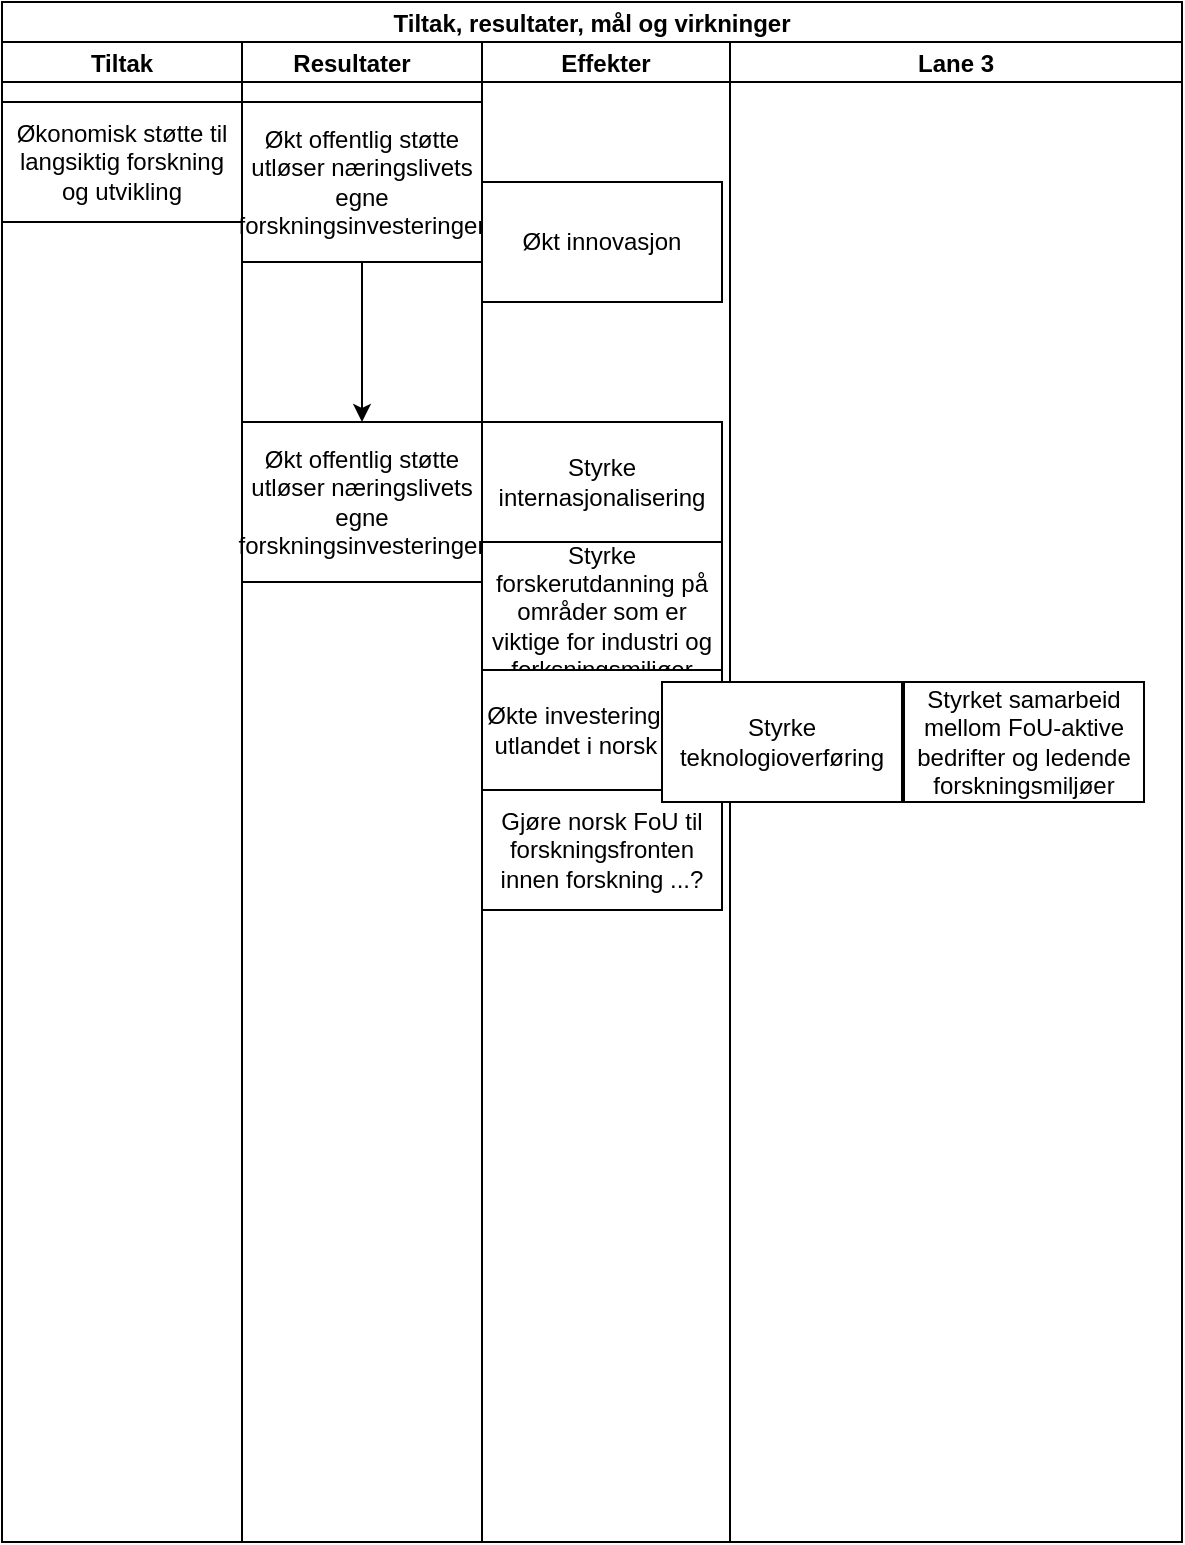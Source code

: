 <mxfile version="16.3.0" type="github">
  <diagram id="gUhN11qYkWxtTLKya9Cd" name="Page-1">
    <mxGraphModel dx="2062" dy="1065" grid="1" gridSize="10" guides="1" tooltips="1" connect="1" arrows="1" fold="1" page="1" pageScale="1" pageWidth="827" pageHeight="1169" math="0" shadow="0">
      <root>
        <mxCell id="0" />
        <mxCell id="1" parent="0" />
        <mxCell id="otaZ61-eJIEUoGd5LH7k-2" value="Tiltak, resultater, mål og virkninger" style="swimlane;childLayout=stackLayout;resizeParent=1;resizeParentMax=0;startSize=20;" parent="1" vertex="1">
          <mxGeometry x="20" y="110" width="590" height="770" as="geometry" />
        </mxCell>
        <mxCell id="otaZ61-eJIEUoGd5LH7k-3" value="Tiltak" style="swimlane;startSize=20;" parent="otaZ61-eJIEUoGd5LH7k-2" vertex="1">
          <mxGeometry y="20" width="120" height="750" as="geometry">
            <mxRectangle y="20" width="30" height="460" as="alternateBounds" />
          </mxGeometry>
        </mxCell>
        <mxCell id="9w3HFqVNliFKd6ctjNXA-2" value="Økonomisk støtte til langsiktig forskning og utvikling" style="whiteSpace=wrap;html=1;" vertex="1" parent="otaZ61-eJIEUoGd5LH7k-3">
          <mxGeometry y="30" width="120" height="60" as="geometry" />
        </mxCell>
        <mxCell id="9w3HFqVNliFKd6ctjNXA-1" value="Resultater   " style="swimlane;startSize=20;" vertex="1" parent="otaZ61-eJIEUoGd5LH7k-2">
          <mxGeometry x="120" y="20" width="120" height="750" as="geometry">
            <mxRectangle y="20" width="30" height="460" as="alternateBounds" />
          </mxGeometry>
        </mxCell>
        <mxCell id="9w3HFqVNliFKd6ctjNXA-8" value="" style="edgeStyle=orthogonalEdgeStyle;rounded=0;orthogonalLoop=1;jettySize=auto;html=1;" edge="1" parent="9w3HFqVNliFKd6ctjNXA-1" source="9w3HFqVNliFKd6ctjNXA-6" target="9w3HFqVNliFKd6ctjNXA-7">
          <mxGeometry relative="1" as="geometry" />
        </mxCell>
        <mxCell id="9w3HFqVNliFKd6ctjNXA-6" value="Økt offentlig støtte utløser næringslivets egne forskningsinvesteringer" style="whiteSpace=wrap;html=1;" vertex="1" parent="9w3HFqVNliFKd6ctjNXA-1">
          <mxGeometry y="30" width="120" height="80" as="geometry" />
        </mxCell>
        <mxCell id="9w3HFqVNliFKd6ctjNXA-7" value="Økt offentlig støtte utløser næringslivets egne forskningsinvesteringer" style="whiteSpace=wrap;html=1;" vertex="1" parent="9w3HFqVNliFKd6ctjNXA-1">
          <mxGeometry y="190" width="120" height="80" as="geometry" />
        </mxCell>
        <mxCell id="otaZ61-eJIEUoGd5LH7k-4" value="Effekter" style="swimlane;startSize=20;" parent="otaZ61-eJIEUoGd5LH7k-2" vertex="1">
          <mxGeometry x="240" y="20" width="124" height="750" as="geometry">
            <mxRectangle x="120" y="20" width="30" height="460" as="alternateBounds" />
          </mxGeometry>
        </mxCell>
        <mxCell id="otaZ61-eJIEUoGd5LH7k-9" value="Styrke internasjonalisering" style="whiteSpace=wrap;html=1;" parent="otaZ61-eJIEUoGd5LH7k-4" vertex="1">
          <mxGeometry y="190" width="120" height="60" as="geometry" />
        </mxCell>
        <mxCell id="otaZ61-eJIEUoGd5LH7k-10" value="Styrke forskerutdanning på områder som er viktige for industri og forksningsmiljøer" style="whiteSpace=wrap;html=1;" parent="otaZ61-eJIEUoGd5LH7k-4" vertex="1">
          <mxGeometry y="250" width="120" height="70" as="geometry" />
        </mxCell>
        <mxCell id="otaZ61-eJIEUoGd5LH7k-11" value="Økt innovasjon" style="whiteSpace=wrap;html=1;" parent="otaZ61-eJIEUoGd5LH7k-4" vertex="1">
          <mxGeometry y="70" width="120" height="60" as="geometry" />
        </mxCell>
        <mxCell id="9w3HFqVNliFKd6ctjNXA-3" value="Økte investeringer fra utlandet i norsk FoU" style="whiteSpace=wrap;html=1;" vertex="1" parent="otaZ61-eJIEUoGd5LH7k-4">
          <mxGeometry y="314" width="120" height="60" as="geometry" />
        </mxCell>
        <mxCell id="9w3HFqVNliFKd6ctjNXA-5" value="Gjøre norsk FoU til forskningsfronten innen forskning ...?" style="whiteSpace=wrap;html=1;" vertex="1" parent="otaZ61-eJIEUoGd5LH7k-4">
          <mxGeometry y="374" width="120" height="60" as="geometry" />
        </mxCell>
        <mxCell id="otaZ61-eJIEUoGd5LH7k-5" value="Lane 3" style="swimlane;startSize=20;" parent="otaZ61-eJIEUoGd5LH7k-2" vertex="1">
          <mxGeometry x="364" y="20" width="226" height="750" as="geometry" />
        </mxCell>
        <mxCell id="otaZ61-eJIEUoGd5LH7k-8" value="Styrke teknologioverføring" style="whiteSpace=wrap;html=1;" parent="1" vertex="1">
          <mxGeometry x="350" y="450" width="120" height="60" as="geometry" />
        </mxCell>
        <mxCell id="9w3HFqVNliFKd6ctjNXA-4" value="Styrket samarbeid mellom FoU-aktive bedrifter og ledende forskningsmiljøer" style="whiteSpace=wrap;html=1;" vertex="1" parent="1">
          <mxGeometry x="471" y="450" width="120" height="60" as="geometry" />
        </mxCell>
      </root>
    </mxGraphModel>
  </diagram>
</mxfile>
